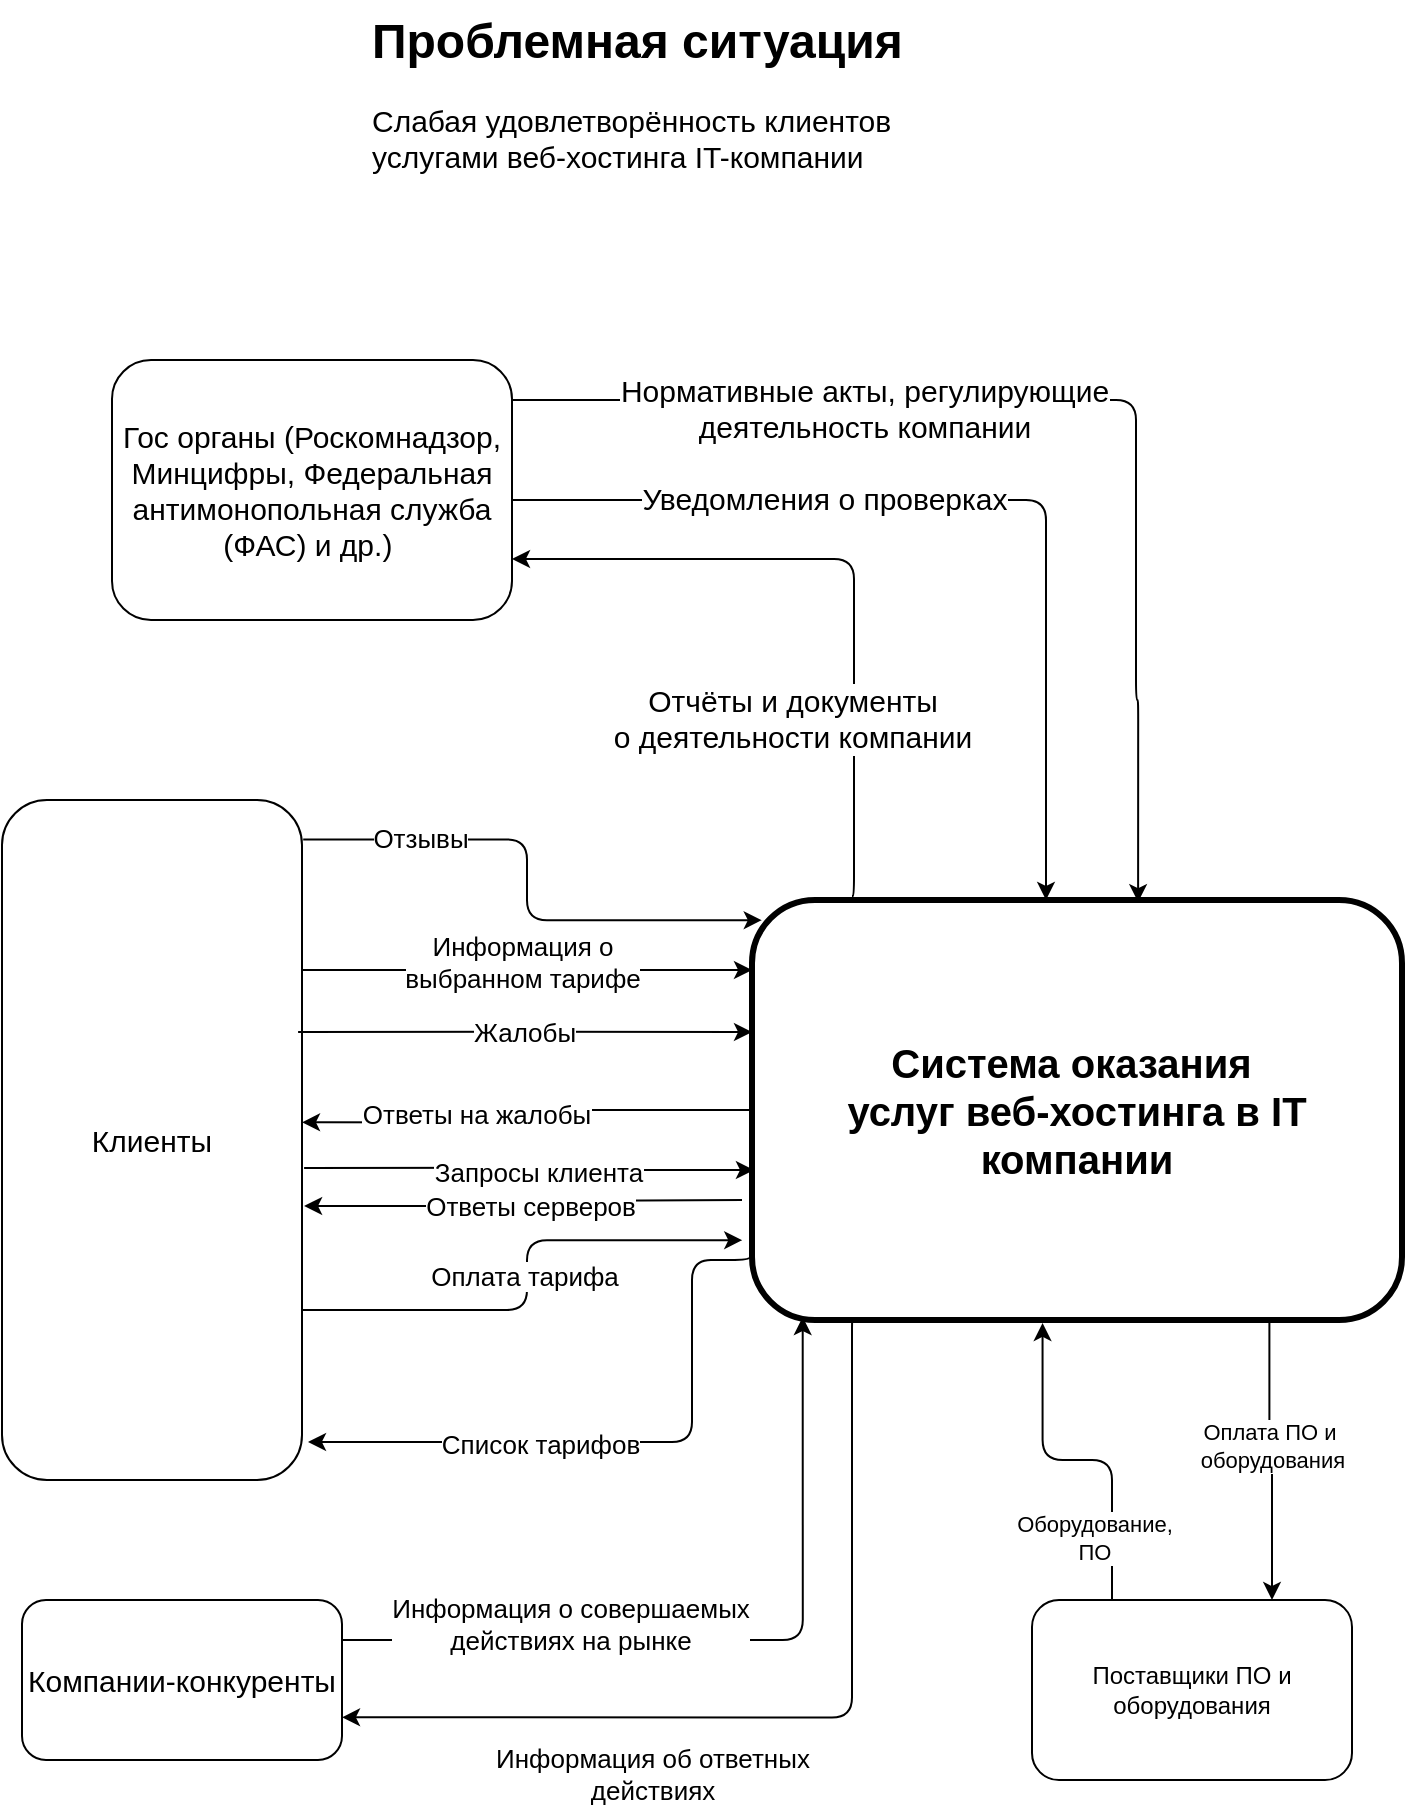<mxfile version="24.8.6">
  <diagram name="Страница — 1" id="AXsai2kU39kJCIqh6W1E">
    <mxGraphModel dx="681" dy="838" grid="1" gridSize="10" guides="1" tooltips="1" connect="1" arrows="1" fold="1" page="1" pageScale="1" pageWidth="827" pageHeight="1169" background="none" math="0" shadow="0">
      <root>
        <mxCell id="0" />
        <mxCell id="1" parent="0" />
        <mxCell id="beTaWPcCnV1Fygs6UFOP-15" style="edgeStyle=orthogonalEdgeStyle;rounded=1;orthogonalLoop=1;jettySize=auto;html=1;entryX=1;entryY=0.75;entryDx=0;entryDy=0;exitX=0.172;exitY=0.971;exitDx=0;exitDy=0;exitPerimeter=0;" parent="1" source="0iJNT-V-MZooK8iTx7gU-1" edge="1">
          <mxGeometry relative="1" as="geometry">
            <mxPoint x="515" y="710" as="sourcePoint" />
            <mxPoint x="260" y="938.68" as="targetPoint" />
            <Array as="points">
              <mxPoint x="515" y="939" />
            </Array>
          </mxGeometry>
        </mxCell>
        <mxCell id="beTaWPcCnV1Fygs6UFOP-16" value="&lt;font style=&quot;font-size: 13px;&quot;&gt;Информация об ответных&lt;/font&gt;&lt;div style=&quot;font-size: 13px;&quot;&gt;&lt;font style=&quot;font-size: 13px;&quot;&gt;действиях&lt;/font&gt;&lt;/div&gt;" style="edgeLabel;html=1;align=center;verticalAlign=middle;resizable=0;points=[];rounded=1;" parent="beTaWPcCnV1Fygs6UFOP-15" vertex="1" connectable="0">
          <mxGeometry x="-0.205" y="-1" relative="1" as="geometry">
            <mxPoint x="-99" y="54" as="offset" />
          </mxGeometry>
        </mxCell>
        <mxCell id="beTaWPcCnV1Fygs6UFOP-20" style="edgeStyle=orthogonalEdgeStyle;rounded=1;orthogonalLoop=1;jettySize=auto;html=1;entryX=0.75;entryY=0;entryDx=0;entryDy=0;exitX=0.796;exitY=1.005;exitDx=0;exitDy=0;exitPerimeter=0;" parent="1" source="0iJNT-V-MZooK8iTx7gU-1" target="beTaWPcCnV1Fygs6UFOP-17" edge="1">
          <mxGeometry relative="1" as="geometry">
            <mxPoint x="725" y="710" as="sourcePoint" />
            <Array as="points">
              <mxPoint x="724" y="800" />
              <mxPoint x="725" y="800" />
            </Array>
          </mxGeometry>
        </mxCell>
        <mxCell id="beTaWPcCnV1Fygs6UFOP-21" value="Оплата ПО и&amp;nbsp;&lt;div&gt;оборудования&lt;/div&gt;" style="edgeLabel;html=1;align=center;verticalAlign=middle;resizable=0;points=[];rounded=1;" parent="beTaWPcCnV1Fygs6UFOP-20" vertex="1" connectable="0">
          <mxGeometry x="-0.002" relative="1" as="geometry">
            <mxPoint y="-7" as="offset" />
          </mxGeometry>
        </mxCell>
        <mxCell id="beTaWPcCnV1Fygs6UFOP-25" style="edgeStyle=orthogonalEdgeStyle;rounded=1;orthogonalLoop=1;jettySize=auto;html=1;entryX=1;entryY=0.75;entryDx=0;entryDy=0;" parent="1" edge="1">
          <mxGeometry relative="1" as="geometry">
            <mxPoint x="345" y="359.5" as="targetPoint" />
            <mxPoint x="515" y="528" as="sourcePoint" />
            <Array as="points">
              <mxPoint x="516" y="528" />
              <mxPoint x="516" y="360" />
            </Array>
          </mxGeometry>
        </mxCell>
        <mxCell id="beTaWPcCnV1Fygs6UFOP-26" value="&lt;font style=&quot;font-size: 15px;&quot;&gt;Отчёты и документы&lt;/font&gt;&lt;div style=&quot;font-size: 15px;&quot;&gt;&lt;font style=&quot;font-size: 15px;&quot;&gt;о деятельности компании&lt;/font&gt;&lt;/div&gt;" style="edgeLabel;html=1;align=center;verticalAlign=middle;resizable=0;points=[];rounded=1;" parent="beTaWPcCnV1Fygs6UFOP-25" vertex="1" connectable="0">
          <mxGeometry x="-0.47" y="1" relative="1" as="geometry">
            <mxPoint x="-30" as="offset" />
          </mxGeometry>
        </mxCell>
        <mxCell id="0iJNT-V-MZooK8iTx7gU-1" value="&lt;font size=&quot;1&quot; style=&quot;&quot;&gt;&lt;b style=&quot;font-size: 20px;&quot;&gt;Система оказания&amp;nbsp;&lt;/b&gt;&lt;/font&gt;&lt;div&gt;&lt;font size=&quot;1&quot; style=&quot;&quot;&gt;&lt;b style=&quot;font-size: 20px;&quot;&gt;услуг веб-хостинга в IT компании&lt;/b&gt;&lt;/font&gt;&lt;/div&gt;" style="rounded=1;whiteSpace=wrap;html=1;strokeWidth=3;" parent="1" vertex="1">
          <mxGeometry x="465" y="530" width="325" height="210" as="geometry" />
        </mxCell>
        <mxCell id="0iJNT-V-MZooK8iTx7gU-3" value="&lt;h1 style=&quot;margin-top: 0px;&quot;&gt;Проблемная ситуация&lt;/h1&gt;&lt;p&gt;&lt;font style=&quot;font-size: 15px;&quot;&gt;Слабая удовлетворённость клиентов услугами веб-хостинга IT-компании&lt;/font&gt;&lt;/p&gt;" style="text;html=1;whiteSpace=wrap;overflow=hidden;rounded=1;" parent="1" vertex="1">
          <mxGeometry x="273" y="80" width="280" height="120" as="geometry" />
        </mxCell>
        <mxCell id="beTaWPcCnV1Fygs6UFOP-38" style="edgeStyle=orthogonalEdgeStyle;rounded=1;orthogonalLoop=1;jettySize=auto;html=1;exitX=1.004;exitY=0.058;exitDx=0;exitDy=0;exitPerimeter=0;entryX=0.015;entryY=0.048;entryDx=0;entryDy=0;entryPerimeter=0;" parent="1" source="beTaWPcCnV1Fygs6UFOP-1" target="0iJNT-V-MZooK8iTx7gU-1" edge="1">
          <mxGeometry relative="1" as="geometry">
            <mxPoint x="460" y="540" as="targetPoint" />
          </mxGeometry>
        </mxCell>
        <mxCell id="beTaWPcCnV1Fygs6UFOP-39" value="&lt;font style=&quot;font-size: 13px;&quot;&gt;Отзывы&lt;/font&gt;" style="edgeLabel;html=1;align=center;verticalAlign=middle;resizable=0;points=[];rounded=1;" parent="beTaWPcCnV1Fygs6UFOP-38" vertex="1" connectable="0">
          <mxGeometry x="-0.707" y="1" relative="1" as="geometry">
            <mxPoint x="19" as="offset" />
          </mxGeometry>
        </mxCell>
        <mxCell id="beTaWPcCnV1Fygs6UFOP-1" value="&lt;span style=&quot;text-wrap-mode: nowrap; background-color: rgb(255, 255, 255);&quot;&gt;&lt;font style=&quot;font-size: 15px;&quot;&gt;Клиенты&lt;/font&gt;&lt;/span&gt;" style="rounded=1;whiteSpace=wrap;html=1;" parent="1" vertex="1">
          <mxGeometry x="90" y="480" width="150" height="340" as="geometry" />
        </mxCell>
        <mxCell id="beTaWPcCnV1Fygs6UFOP-3" style="edgeStyle=orthogonalEdgeStyle;rounded=1;orthogonalLoop=1;jettySize=auto;html=1;entryX=0;entryY=0.086;entryDx=0;entryDy=0;entryPerimeter=0;exitX=1;exitY=0.25;exitDx=0;exitDy=0;" parent="1" source="beTaWPcCnV1Fygs6UFOP-1" edge="1">
          <mxGeometry relative="1" as="geometry">
            <mxPoint x="230" y="565" as="sourcePoint" />
            <mxPoint x="465" y="565.05" as="targetPoint" />
            <Array as="points" />
          </mxGeometry>
        </mxCell>
        <mxCell id="beTaWPcCnV1Fygs6UFOP-27" value="&lt;font style=&quot;font-size: 13px;&quot;&gt;Информация о&lt;/font&gt;&lt;div style=&quot;font-size: 13px;&quot;&gt;&lt;font style=&quot;font-size: 13px;&quot;&gt;&lt;font style=&quot;font-size: 13px;&quot;&gt;выбранном тарифе&lt;/font&gt;&lt;/font&gt;&lt;/div&gt;" style="edgeLabel;html=1;align=center;verticalAlign=middle;resizable=0;points=[];rounded=1;" parent="beTaWPcCnV1Fygs6UFOP-3" vertex="1" connectable="0">
          <mxGeometry x="0.098" relative="1" as="geometry">
            <mxPoint x="-14" y="-5" as="offset" />
          </mxGeometry>
        </mxCell>
        <mxCell id="beTaWPcCnV1Fygs6UFOP-22" style="edgeStyle=orthogonalEdgeStyle;rounded=1;orthogonalLoop=1;jettySize=auto;html=1;" parent="1" edge="1">
          <mxGeometry relative="1" as="geometry">
            <mxPoint x="345" y="330" as="sourcePoint" />
            <mxPoint x="612" y="530" as="targetPoint" />
            <Array as="points">
              <mxPoint x="345" y="330" />
              <mxPoint x="612" y="330" />
            </Array>
          </mxGeometry>
        </mxCell>
        <mxCell id="beTaWPcCnV1Fygs6UFOP-23" value="&lt;font style=&quot;font-size: 15px;&quot;&gt;Уведомления о проверках&lt;/font&gt;" style="edgeLabel;html=1;align=center;verticalAlign=middle;resizable=0;points=[];rounded=1;" parent="beTaWPcCnV1Fygs6UFOP-22" vertex="1" connectable="0">
          <mxGeometry x="-0.489" y="1" relative="1" as="geometry">
            <mxPoint x="36" as="offset" />
          </mxGeometry>
        </mxCell>
        <mxCell id="beTaWPcCnV1Fygs6UFOP-5" value="&lt;font style=&quot;font-size: 15px;&quot;&gt;Гос органы (Роскомнадзор, Минцифры, Федеральная антимонопольная служба (ФАС) и др.)&amp;nbsp;&lt;/font&gt;" style="rounded=1;whiteSpace=wrap;html=1;" parent="1" vertex="1">
          <mxGeometry x="145" y="260" width="200" height="130" as="geometry" />
        </mxCell>
        <mxCell id="beTaWPcCnV1Fygs6UFOP-6" style="edgeStyle=orthogonalEdgeStyle;rounded=1;orthogonalLoop=1;jettySize=auto;html=1;entryX=0.594;entryY=0.005;entryDx=0;entryDy=0;entryPerimeter=0;" parent="1" target="0iJNT-V-MZooK8iTx7gU-1" edge="1">
          <mxGeometry relative="1" as="geometry">
            <mxPoint x="345" y="280" as="sourcePoint" />
            <mxPoint x="660" y="520" as="targetPoint" />
            <Array as="points">
              <mxPoint x="657" y="280" />
              <mxPoint x="657" y="430" />
              <mxPoint x="658" y="430" />
            </Array>
          </mxGeometry>
        </mxCell>
        <mxCell id="beTaWPcCnV1Fygs6UFOP-7" value="&lt;font style=&quot;font-size: 15px;&quot;&gt;Нормативные акты, регулирующие&lt;/font&gt;&lt;div style=&quot;font-size: 15px;&quot;&gt;&lt;font style=&quot;font-size: 15px;&quot;&gt;деятельность компании&lt;/font&gt;&lt;/div&gt;" style="edgeLabel;html=1;align=center;verticalAlign=middle;resizable=0;points=[];rounded=1;" parent="beTaWPcCnV1Fygs6UFOP-6" vertex="1" connectable="0">
          <mxGeometry x="-0.629" y="-2" relative="1" as="geometry">
            <mxPoint x="71" y="2" as="offset" />
          </mxGeometry>
        </mxCell>
        <mxCell id="beTaWPcCnV1Fygs6UFOP-13" style="edgeStyle=orthogonalEdgeStyle;rounded=1;orthogonalLoop=1;jettySize=auto;html=1;exitX=1;exitY=0.25;exitDx=0;exitDy=0;entryX=0.078;entryY=0.993;entryDx=0;entryDy=0;entryPerimeter=0;" parent="1" source="beTaWPcCnV1Fygs6UFOP-12" target="0iJNT-V-MZooK8iTx7gU-1" edge="1">
          <mxGeometry relative="1" as="geometry">
            <Array as="points">
              <mxPoint x="490" y="900" />
            </Array>
          </mxGeometry>
        </mxCell>
        <mxCell id="beTaWPcCnV1Fygs6UFOP-14" value="&lt;font style=&quot;font-size: 13px;&quot;&gt;Информация о совершаемых&lt;/font&gt;&lt;div style=&quot;font-size: 13px;&quot;&gt;&lt;font style=&quot;font-size: 13px;&quot;&gt;действиях на рынке&lt;/font&gt;&lt;/div&gt;" style="edgeLabel;html=1;align=center;verticalAlign=middle;resizable=0;points=[];rounded=1;" parent="beTaWPcCnV1Fygs6UFOP-13" vertex="1" connectable="0">
          <mxGeometry x="-0.251" y="1" relative="1" as="geometry">
            <mxPoint x="-33" y="-7" as="offset" />
          </mxGeometry>
        </mxCell>
        <mxCell id="beTaWPcCnV1Fygs6UFOP-12" value="&lt;font style=&quot;font-size: 15px;&quot;&gt;Компании-конкуренты&lt;/font&gt;" style="rounded=1;whiteSpace=wrap;html=1;" parent="1" vertex="1">
          <mxGeometry x="100" y="880" width="160" height="80" as="geometry" />
        </mxCell>
        <mxCell id="beTaWPcCnV1Fygs6UFOP-17" value="Поставщики ПО и оборудования" style="rounded=1;whiteSpace=wrap;html=1;" parent="1" vertex="1">
          <mxGeometry x="605" y="880" width="160" height="90" as="geometry" />
        </mxCell>
        <mxCell id="beTaWPcCnV1Fygs6UFOP-18" style="edgeStyle=orthogonalEdgeStyle;rounded=1;orthogonalLoop=1;jettySize=auto;html=1;exitX=0.25;exitY=0;exitDx=0;exitDy=0;entryX=0.447;entryY=1.007;entryDx=0;entryDy=0;entryPerimeter=0;" parent="1" source="beTaWPcCnV1Fygs6UFOP-17" target="0iJNT-V-MZooK8iTx7gU-1" edge="1">
          <mxGeometry relative="1" as="geometry">
            <mxPoint x="525" y="700" as="targetPoint" />
          </mxGeometry>
        </mxCell>
        <mxCell id="beTaWPcCnV1Fygs6UFOP-19" value="Оборудование,&lt;div&gt;ПО&lt;/div&gt;" style="edgeLabel;html=1;align=center;verticalAlign=middle;resizable=0;points=[];rounded=1;" parent="beTaWPcCnV1Fygs6UFOP-18" vertex="1" connectable="0">
          <mxGeometry x="-0.251" relative="1" as="geometry">
            <mxPoint x="-9" y="34" as="offset" />
          </mxGeometry>
        </mxCell>
        <mxCell id="beTaWPcCnV1Fygs6UFOP-28" style="edgeStyle=orthogonalEdgeStyle;rounded=1;orthogonalLoop=1;jettySize=auto;html=1;entryX=-0.009;entryY=0.317;entryDx=0;entryDy=0;entryPerimeter=0;exitX=0.987;exitY=0.341;exitDx=0;exitDy=0;exitPerimeter=0;" parent="1" source="beTaWPcCnV1Fygs6UFOP-1" edge="1">
          <mxGeometry relative="1" as="geometry">
            <mxPoint x="270" y="596" as="sourcePoint" />
            <mxPoint x="465.0" y="596.005" as="targetPoint" />
          </mxGeometry>
        </mxCell>
        <mxCell id="beTaWPcCnV1Fygs6UFOP-29" value="&lt;font style=&quot;font-size: 13px;&quot;&gt;Жалобы&lt;/font&gt;" style="edgeLabel;html=1;align=center;verticalAlign=middle;resizable=0;points=[];rounded=1;" parent="beTaWPcCnV1Fygs6UFOP-28" vertex="1" connectable="0">
          <mxGeometry x="-0.006" relative="1" as="geometry">
            <mxPoint as="offset" />
          </mxGeometry>
        </mxCell>
        <mxCell id="beTaWPcCnV1Fygs6UFOP-34" style="edgeStyle=orthogonalEdgeStyle;rounded=1;orthogonalLoop=1;jettySize=auto;html=1;exitX=0;exitY=0.5;exitDx=0;exitDy=0;entryX=1;entryY=0.474;entryDx=0;entryDy=0;entryPerimeter=0;" parent="1" source="0iJNT-V-MZooK8iTx7gU-1" target="beTaWPcCnV1Fygs6UFOP-1" edge="1">
          <mxGeometry relative="1" as="geometry">
            <mxPoint x="230" y="640" as="targetPoint" />
          </mxGeometry>
        </mxCell>
        <mxCell id="beTaWPcCnV1Fygs6UFOP-35" value="&lt;font style=&quot;font-size: 13px;&quot;&gt;Ответы на жалобы&lt;/font&gt;" style="edgeLabel;html=1;align=center;verticalAlign=middle;resizable=0;points=[];rounded=1;" parent="beTaWPcCnV1Fygs6UFOP-34" vertex="1" connectable="0">
          <mxGeometry x="-0.011" y="-2" relative="1" as="geometry">
            <mxPoint x="-24" as="offset" />
          </mxGeometry>
        </mxCell>
        <mxCell id="beTaWPcCnV1Fygs6UFOP-36" style="edgeStyle=orthogonalEdgeStyle;rounded=1;orthogonalLoop=1;jettySize=auto;html=1;exitX=-0.003;exitY=0.843;exitDx=0;exitDy=0;entryX=1.02;entryY=0.944;entryDx=0;entryDy=0;entryPerimeter=0;exitPerimeter=0;" parent="1" source="0iJNT-V-MZooK8iTx7gU-1" target="beTaWPcCnV1Fygs6UFOP-1" edge="1">
          <mxGeometry relative="1" as="geometry">
            <mxPoint x="270" y="800" as="targetPoint" />
            <Array as="points">
              <mxPoint x="464" y="710" />
              <mxPoint x="435" y="710" />
              <mxPoint x="435" y="801" />
            </Array>
          </mxGeometry>
        </mxCell>
        <mxCell id="beTaWPcCnV1Fygs6UFOP-37" value="&lt;span style=&quot;font-size: 13px;&quot;&gt;Список тарифов&lt;/span&gt;" style="edgeLabel;html=1;align=center;verticalAlign=middle;resizable=0;points=[];rounded=1;" parent="beTaWPcCnV1Fygs6UFOP-36" vertex="1" connectable="0">
          <mxGeometry x="0.314" y="1" relative="1" as="geometry">
            <mxPoint x="8" as="offset" />
          </mxGeometry>
        </mxCell>
        <mxCell id="IvriAxhTtM-LGHhBQWGD-1" style="edgeStyle=orthogonalEdgeStyle;rounded=1;orthogonalLoop=1;jettySize=auto;html=1;exitX=1.007;exitY=0.541;exitDx=0;exitDy=0;exitPerimeter=0;entryX=0.003;entryY=0.643;entryDx=0;entryDy=0;entryPerimeter=0;" parent="1" source="beTaWPcCnV1Fygs6UFOP-1" target="0iJNT-V-MZooK8iTx7gU-1" edge="1">
          <mxGeometry relative="1" as="geometry">
            <mxPoint x="460" y="664" as="targetPoint" />
          </mxGeometry>
        </mxCell>
        <mxCell id="IvriAxhTtM-LGHhBQWGD-2" value="&lt;font style=&quot;font-size: 13px;&quot;&gt;Запросы клиента&lt;/font&gt;" style="edgeLabel;html=1;align=center;verticalAlign=middle;resizable=0;points=[];rounded=1;" parent="IvriAxhTtM-LGHhBQWGD-1" vertex="1" connectable="0">
          <mxGeometry x="0.043" y="-1" relative="1" as="geometry">
            <mxPoint as="offset" />
          </mxGeometry>
        </mxCell>
        <mxCell id="IvriAxhTtM-LGHhBQWGD-3" style="edgeStyle=orthogonalEdgeStyle;rounded=1;orthogonalLoop=1;jettySize=auto;html=1;entryX=1.007;entryY=0.597;entryDx=0;entryDy=0;entryPerimeter=0;" parent="1" target="beTaWPcCnV1Fygs6UFOP-1" edge="1">
          <mxGeometry relative="1" as="geometry">
            <mxPoint x="460" y="680" as="sourcePoint" />
          </mxGeometry>
        </mxCell>
        <mxCell id="IvriAxhTtM-LGHhBQWGD-4" value="&lt;span style=&quot;font-size: 13px;&quot;&gt;Ответы серверов&lt;/span&gt;" style="edgeLabel;html=1;align=center;verticalAlign=middle;resizable=0;points=[];rounded=1;" parent="IvriAxhTtM-LGHhBQWGD-3" vertex="1" connectable="0">
          <mxGeometry x="-0.043" y="2" relative="1" as="geometry">
            <mxPoint as="offset" />
          </mxGeometry>
        </mxCell>
        <mxCell id="IvriAxhTtM-LGHhBQWGD-6" style="edgeStyle=orthogonalEdgeStyle;rounded=1;orthogonalLoop=1;jettySize=auto;html=1;exitX=1;exitY=0.75;exitDx=0;exitDy=0;entryX=-0.015;entryY=0.81;entryDx=0;entryDy=0;entryPerimeter=0;" parent="1" source="beTaWPcCnV1Fygs6UFOP-1" target="0iJNT-V-MZooK8iTx7gU-1" edge="1">
          <mxGeometry relative="1" as="geometry" />
        </mxCell>
        <mxCell id="IvriAxhTtM-LGHhBQWGD-7" value="&lt;span style=&quot;font-size: 13px;&quot;&gt;Оплата тарифа&lt;/span&gt;" style="edgeLabel;html=1;align=center;verticalAlign=middle;resizable=0;points=[];rounded=1;" parent="IvriAxhTtM-LGHhBQWGD-6" vertex="1" connectable="0">
          <mxGeometry x="0.016" y="3" relative="1" as="geometry">
            <mxPoint x="1" as="offset" />
          </mxGeometry>
        </mxCell>
      </root>
    </mxGraphModel>
  </diagram>
</mxfile>
